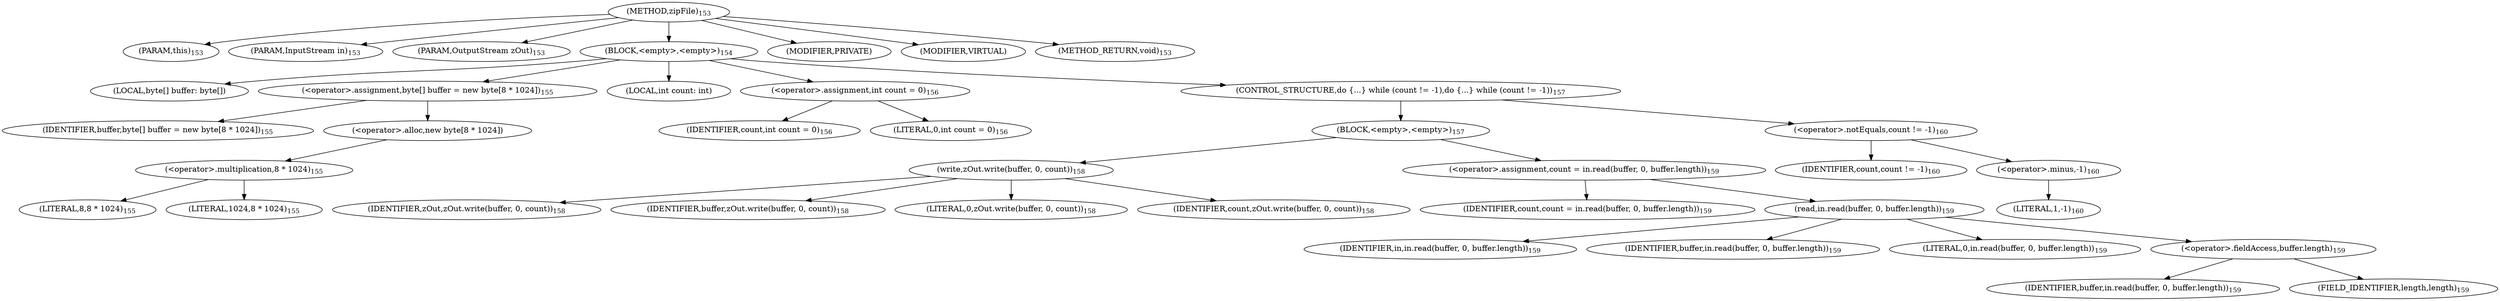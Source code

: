 digraph "zipFile" {  
"195" [label = <(METHOD,zipFile)<SUB>153</SUB>> ]
"196" [label = <(PARAM,this)<SUB>153</SUB>> ]
"197" [label = <(PARAM,InputStream in)<SUB>153</SUB>> ]
"198" [label = <(PARAM,OutputStream zOut)<SUB>153</SUB>> ]
"199" [label = <(BLOCK,&lt;empty&gt;,&lt;empty&gt;)<SUB>154</SUB>> ]
"200" [label = <(LOCAL,byte[] buffer: byte[])> ]
"201" [label = <(&lt;operator&gt;.assignment,byte[] buffer = new byte[8 * 1024])<SUB>155</SUB>> ]
"202" [label = <(IDENTIFIER,buffer,byte[] buffer = new byte[8 * 1024])<SUB>155</SUB>> ]
"203" [label = <(&lt;operator&gt;.alloc,new byte[8 * 1024])> ]
"204" [label = <(&lt;operator&gt;.multiplication,8 * 1024)<SUB>155</SUB>> ]
"205" [label = <(LITERAL,8,8 * 1024)<SUB>155</SUB>> ]
"206" [label = <(LITERAL,1024,8 * 1024)<SUB>155</SUB>> ]
"207" [label = <(LOCAL,int count: int)> ]
"208" [label = <(&lt;operator&gt;.assignment,int count = 0)<SUB>156</SUB>> ]
"209" [label = <(IDENTIFIER,count,int count = 0)<SUB>156</SUB>> ]
"210" [label = <(LITERAL,0,int count = 0)<SUB>156</SUB>> ]
"211" [label = <(CONTROL_STRUCTURE,do {...} while (count != -1),do {...} while (count != -1))<SUB>157</SUB>> ]
"212" [label = <(BLOCK,&lt;empty&gt;,&lt;empty&gt;)<SUB>157</SUB>> ]
"213" [label = <(write,zOut.write(buffer, 0, count))<SUB>158</SUB>> ]
"214" [label = <(IDENTIFIER,zOut,zOut.write(buffer, 0, count))<SUB>158</SUB>> ]
"215" [label = <(IDENTIFIER,buffer,zOut.write(buffer, 0, count))<SUB>158</SUB>> ]
"216" [label = <(LITERAL,0,zOut.write(buffer, 0, count))<SUB>158</SUB>> ]
"217" [label = <(IDENTIFIER,count,zOut.write(buffer, 0, count))<SUB>158</SUB>> ]
"218" [label = <(&lt;operator&gt;.assignment,count = in.read(buffer, 0, buffer.length))<SUB>159</SUB>> ]
"219" [label = <(IDENTIFIER,count,count = in.read(buffer, 0, buffer.length))<SUB>159</SUB>> ]
"220" [label = <(read,in.read(buffer, 0, buffer.length))<SUB>159</SUB>> ]
"221" [label = <(IDENTIFIER,in,in.read(buffer, 0, buffer.length))<SUB>159</SUB>> ]
"222" [label = <(IDENTIFIER,buffer,in.read(buffer, 0, buffer.length))<SUB>159</SUB>> ]
"223" [label = <(LITERAL,0,in.read(buffer, 0, buffer.length))<SUB>159</SUB>> ]
"224" [label = <(&lt;operator&gt;.fieldAccess,buffer.length)<SUB>159</SUB>> ]
"225" [label = <(IDENTIFIER,buffer,in.read(buffer, 0, buffer.length))<SUB>159</SUB>> ]
"226" [label = <(FIELD_IDENTIFIER,length,length)<SUB>159</SUB>> ]
"227" [label = <(&lt;operator&gt;.notEquals,count != -1)<SUB>160</SUB>> ]
"228" [label = <(IDENTIFIER,count,count != -1)<SUB>160</SUB>> ]
"229" [label = <(&lt;operator&gt;.minus,-1)<SUB>160</SUB>> ]
"230" [label = <(LITERAL,1,-1)<SUB>160</SUB>> ]
"231" [label = <(MODIFIER,PRIVATE)> ]
"232" [label = <(MODIFIER,VIRTUAL)> ]
"233" [label = <(METHOD_RETURN,void)<SUB>153</SUB>> ]
  "195" -> "196" 
  "195" -> "197" 
  "195" -> "198" 
  "195" -> "199" 
  "195" -> "231" 
  "195" -> "232" 
  "195" -> "233" 
  "199" -> "200" 
  "199" -> "201" 
  "199" -> "207" 
  "199" -> "208" 
  "199" -> "211" 
  "201" -> "202" 
  "201" -> "203" 
  "203" -> "204" 
  "204" -> "205" 
  "204" -> "206" 
  "208" -> "209" 
  "208" -> "210" 
  "211" -> "212" 
  "211" -> "227" 
  "212" -> "213" 
  "212" -> "218" 
  "213" -> "214" 
  "213" -> "215" 
  "213" -> "216" 
  "213" -> "217" 
  "218" -> "219" 
  "218" -> "220" 
  "220" -> "221" 
  "220" -> "222" 
  "220" -> "223" 
  "220" -> "224" 
  "224" -> "225" 
  "224" -> "226" 
  "227" -> "228" 
  "227" -> "229" 
  "229" -> "230" 
}
